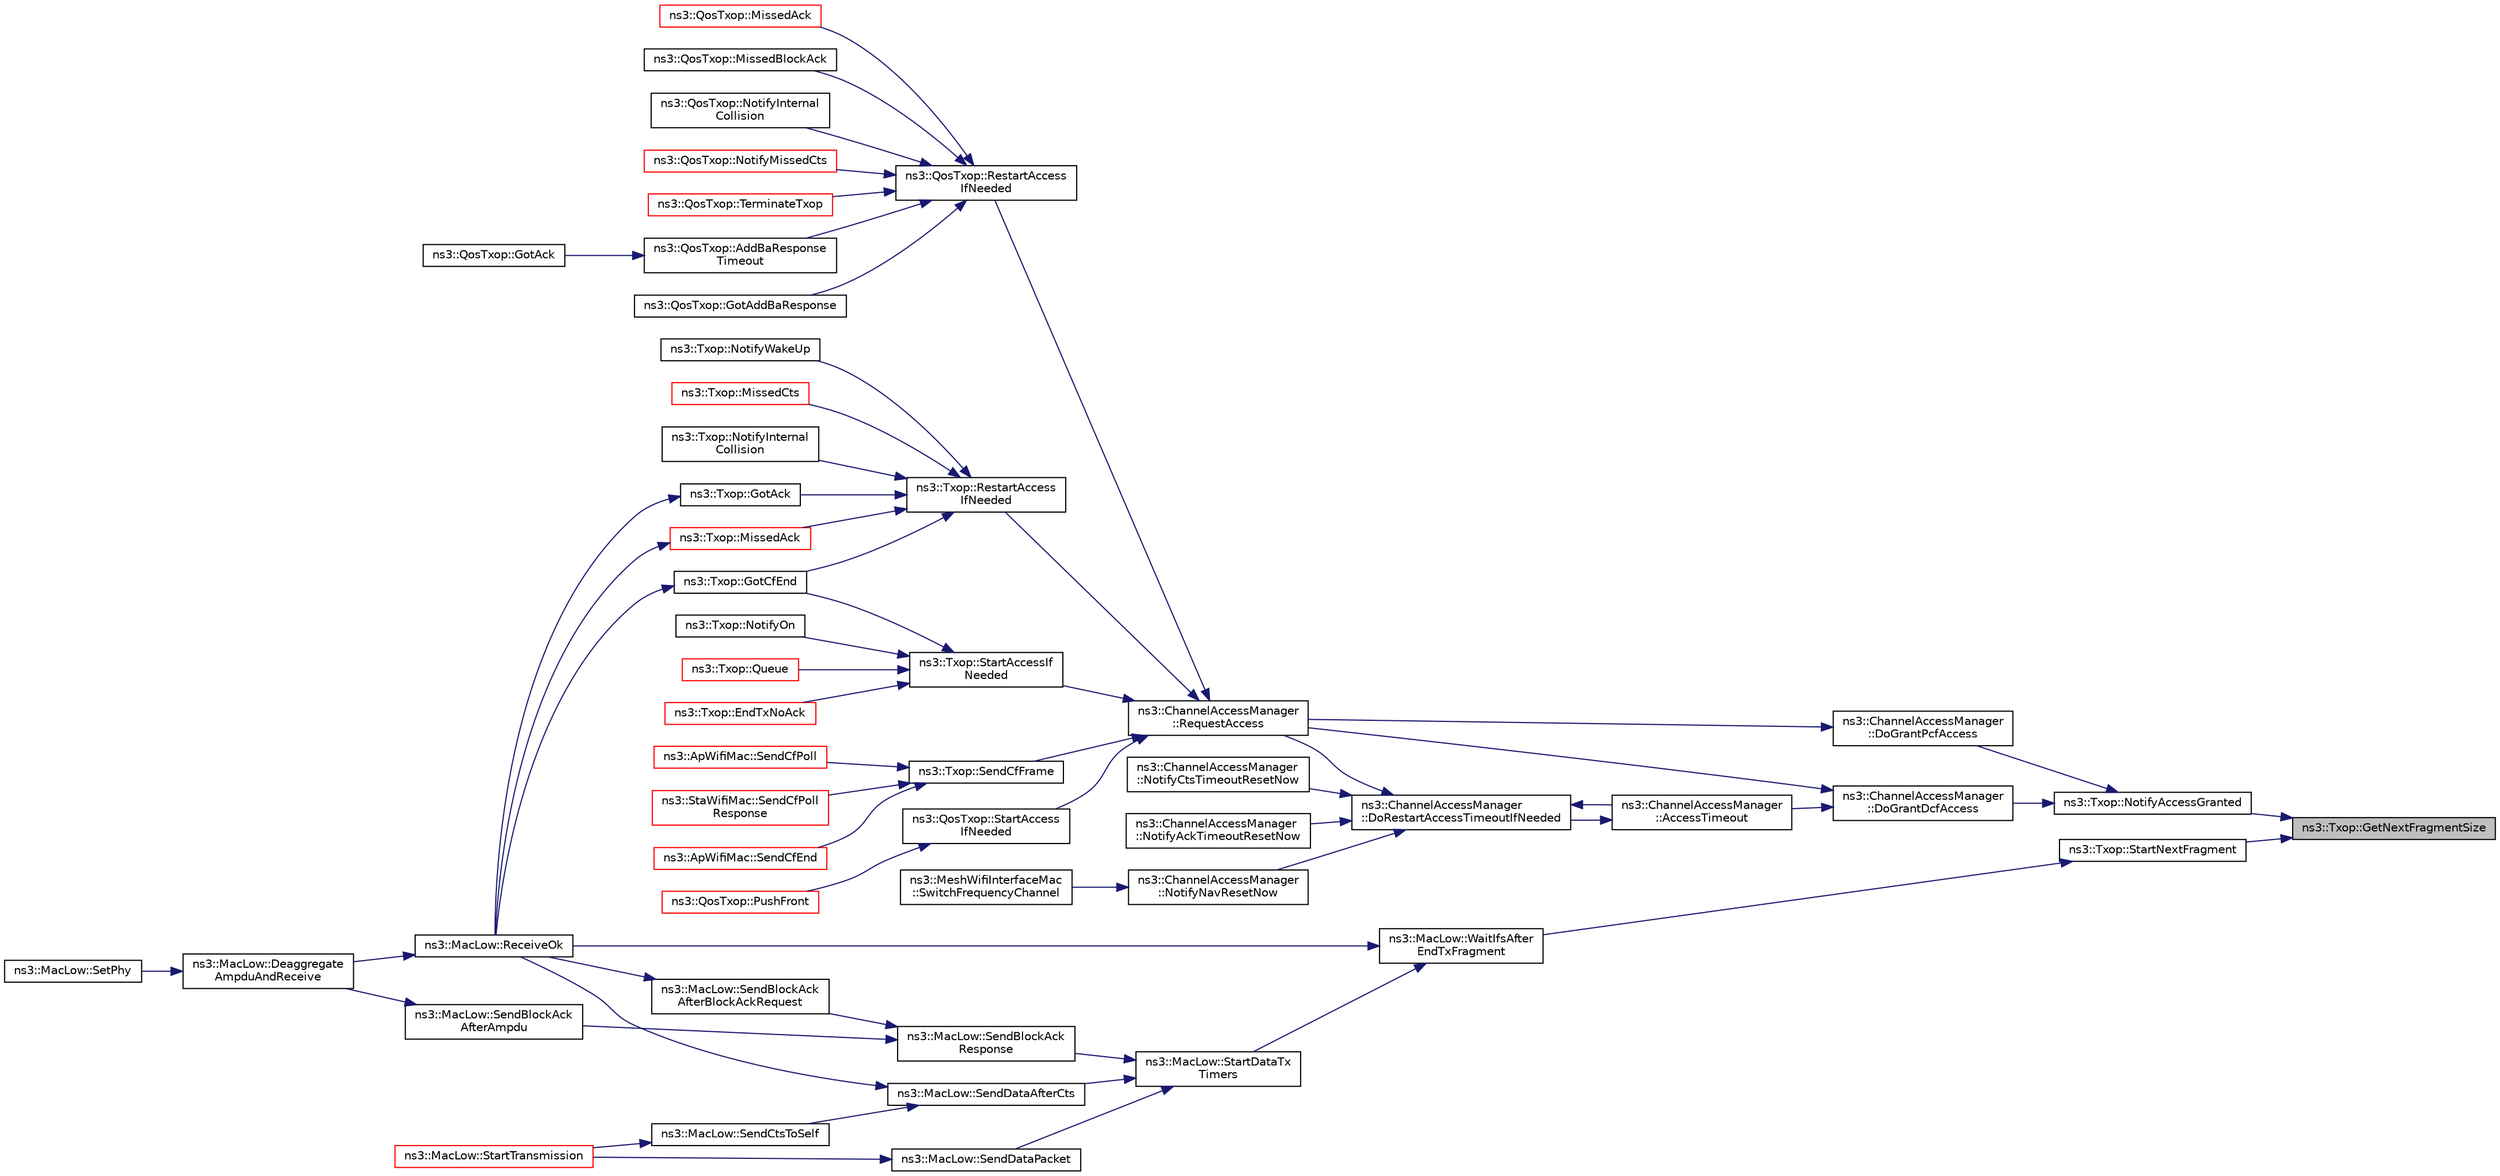 digraph "ns3::Txop::GetNextFragmentSize"
{
 // LATEX_PDF_SIZE
  edge [fontname="Helvetica",fontsize="10",labelfontname="Helvetica",labelfontsize="10"];
  node [fontname="Helvetica",fontsize="10",shape=record];
  rankdir="RL";
  Node1 [label="ns3::Txop::GetNextFragmentSize",height=0.2,width=0.4,color="black", fillcolor="grey75", style="filled", fontcolor="black",tooltip="Calculate the size of the next fragment."];
  Node1 -> Node2 [dir="back",color="midnightblue",fontsize="10",style="solid",fontname="Helvetica"];
  Node2 [label="ns3::Txop::NotifyAccessGranted",height=0.2,width=0.4,color="black", fillcolor="white", style="filled",URL="$classns3_1_1_txop.html#ad00c94d57c2d4df4ff1f0a8064805b65",tooltip="Notify the Txop that access has been granted."];
  Node2 -> Node3 [dir="back",color="midnightblue",fontsize="10",style="solid",fontname="Helvetica"];
  Node3 [label="ns3::ChannelAccessManager\l::DoGrantDcfAccess",height=0.2,width=0.4,color="black", fillcolor="white", style="filled",URL="$classns3_1_1_channel_access_manager.html#ab456b95950fd1381ed14c4f7289b997e",tooltip="Grant access to Txop using DCF/EDCF contention rules."];
  Node3 -> Node4 [dir="back",color="midnightblue",fontsize="10",style="solid",fontname="Helvetica"];
  Node4 [label="ns3::ChannelAccessManager\l::AccessTimeout",height=0.2,width=0.4,color="black", fillcolor="white", style="filled",URL="$classns3_1_1_channel_access_manager.html#a0b155956cb94bba762d15d54cc1fe7ca",tooltip="Called when access timeout should occur (e.g."];
  Node4 -> Node5 [dir="back",color="midnightblue",fontsize="10",style="solid",fontname="Helvetica"];
  Node5 [label="ns3::ChannelAccessManager\l::DoRestartAccessTimeoutIfNeeded",height=0.2,width=0.4,color="black", fillcolor="white", style="filled",URL="$classns3_1_1_channel_access_manager.html#a4197521f9ff8b1a70f837ed87e8737e3",tooltip=" "];
  Node5 -> Node4 [dir="back",color="midnightblue",fontsize="10",style="solid",fontname="Helvetica"];
  Node5 -> Node6 [dir="back",color="midnightblue",fontsize="10",style="solid",fontname="Helvetica"];
  Node6 [label="ns3::ChannelAccessManager\l::NotifyAckTimeoutResetNow",height=0.2,width=0.4,color="black", fillcolor="white", style="filled",URL="$classns3_1_1_channel_access_manager.html#ad6ada9e298f4ba088d5761960dad307b",tooltip="Notify that ack timer has reset."];
  Node5 -> Node7 [dir="back",color="midnightblue",fontsize="10",style="solid",fontname="Helvetica"];
  Node7 [label="ns3::ChannelAccessManager\l::NotifyCtsTimeoutResetNow",height=0.2,width=0.4,color="black", fillcolor="white", style="filled",URL="$classns3_1_1_channel_access_manager.html#a34d6b5afc6410e08275fa93817d00f25",tooltip="Notify that CTS timer has reset."];
  Node5 -> Node8 [dir="back",color="midnightblue",fontsize="10",style="solid",fontname="Helvetica"];
  Node8 [label="ns3::ChannelAccessManager\l::NotifyNavResetNow",height=0.2,width=0.4,color="black", fillcolor="white", style="filled",URL="$classns3_1_1_channel_access_manager.html#ad718d29686e51027419769b3735e5dd4",tooltip=" "];
  Node8 -> Node9 [dir="back",color="midnightblue",fontsize="10",style="solid",fontname="Helvetica"];
  Node9 [label="ns3::MeshWifiInterfaceMac\l::SwitchFrequencyChannel",height=0.2,width=0.4,color="black", fillcolor="white", style="filled",URL="$classns3_1_1_mesh_wifi_interface_mac.html#a2d850463970dd7f6d477dd0ecf615e2b",tooltip="Switch frequency channel."];
  Node5 -> Node10 [dir="back",color="midnightblue",fontsize="10",style="solid",fontname="Helvetica"];
  Node10 [label="ns3::ChannelAccessManager\l::RequestAccess",height=0.2,width=0.4,color="black", fillcolor="white", style="filled",URL="$classns3_1_1_channel_access_manager.html#abb772d23a9ee81e9b6ce46b3aefc67a8",tooltip=" "];
  Node10 -> Node11 [dir="back",color="midnightblue",fontsize="10",style="solid",fontname="Helvetica"];
  Node11 [label="ns3::QosTxop::RestartAccess\lIfNeeded",height=0.2,width=0.4,color="black", fillcolor="white", style="filled",URL="$classns3_1_1_qos_txop.html#a3d5d94d486873862978c1fde6e295422",tooltip="Restart access request if needed."];
  Node11 -> Node12 [dir="back",color="midnightblue",fontsize="10",style="solid",fontname="Helvetica"];
  Node12 [label="ns3::QosTxop::AddBaResponse\lTimeout",height=0.2,width=0.4,color="black", fillcolor="white", style="filled",URL="$classns3_1_1_qos_txop.html#a30f5c2af1b50e6ee48771de46cd8033f",tooltip="Callback when ADDBA response is not received after timeout."];
  Node12 -> Node13 [dir="back",color="midnightblue",fontsize="10",style="solid",fontname="Helvetica"];
  Node13 [label="ns3::QosTxop::GotAck",height=0.2,width=0.4,color="black", fillcolor="white", style="filled",URL="$classns3_1_1_qos_txop.html#ac8fc9fff319b72efa72d3c984c8ed37f",tooltip="Event handler when an Ack is received."];
  Node11 -> Node14 [dir="back",color="midnightblue",fontsize="10",style="solid",fontname="Helvetica"];
  Node14 [label="ns3::QosTxop::GotAddBaResponse",height=0.2,width=0.4,color="black", fillcolor="white", style="filled",URL="$classns3_1_1_qos_txop.html#ac9eb0a34c5182eecd976e4b0b6b69c2f",tooltip="Event handler when an ADDBA response is received."];
  Node11 -> Node15 [dir="back",color="midnightblue",fontsize="10",style="solid",fontname="Helvetica"];
  Node15 [label="ns3::QosTxop::MissedAck",height=0.2,width=0.4,color="red", fillcolor="white", style="filled",URL="$classns3_1_1_qos_txop.html#aefd7967703c6f16501599e943f94298b",tooltip="Event handler when an Ack is missed."];
  Node11 -> Node17 [dir="back",color="midnightblue",fontsize="10",style="solid",fontname="Helvetica"];
  Node17 [label="ns3::QosTxop::MissedBlockAck",height=0.2,width=0.4,color="black", fillcolor="white", style="filled",URL="$classns3_1_1_qos_txop.html#a53f04ba906e1b7c99f35eafbb11d4479",tooltip="Event handler when a BlockAck timeout has occurred."];
  Node11 -> Node18 [dir="back",color="midnightblue",fontsize="10",style="solid",fontname="Helvetica"];
  Node18 [label="ns3::QosTxop::NotifyInternal\lCollision",height=0.2,width=0.4,color="black", fillcolor="white", style="filled",URL="$classns3_1_1_qos_txop.html#a89bd16f2271d51bb1ddafb339b07f54a",tooltip="Notify the Txop that internal collision has occurred."];
  Node11 -> Node19 [dir="back",color="midnightblue",fontsize="10",style="solid",fontname="Helvetica"];
  Node19 [label="ns3::QosTxop::NotifyMissedCts",height=0.2,width=0.4,color="red", fillcolor="white", style="filled",URL="$classns3_1_1_qos_txop.html#a0b82aec30711d3b4fb94d164388ecf9c",tooltip="Event handler when a CTS timeout has occurred."];
  Node11 -> Node27 [dir="back",color="midnightblue",fontsize="10",style="solid",fontname="Helvetica"];
  Node27 [label="ns3::QosTxop::TerminateTxop",height=0.2,width=0.4,color="red", fillcolor="white", style="filled",URL="$classns3_1_1_qos_txop.html#a376a2de891a03e243c56c6af5544c6ae",tooltip="Update backoff and restart access if needed."];
  Node10 -> Node30 [dir="back",color="midnightblue",fontsize="10",style="solid",fontname="Helvetica"];
  Node30 [label="ns3::Txop::RestartAccess\lIfNeeded",height=0.2,width=0.4,color="black", fillcolor="white", style="filled",URL="$classns3_1_1_txop.html#a734dc1c8f48818cb6896f9d7cbe90160",tooltip="Restart access request if needed."];
  Node30 -> Node31 [dir="back",color="midnightblue",fontsize="10",style="solid",fontname="Helvetica"];
  Node31 [label="ns3::Txop::GotAck",height=0.2,width=0.4,color="black", fillcolor="white", style="filled",URL="$classns3_1_1_txop.html#acd1bb8b45e7a39cfc7e1e710dc514b3e",tooltip="Event handler when an Ack is received."];
  Node31 -> Node32 [dir="back",color="midnightblue",fontsize="10",style="solid",fontname="Helvetica"];
  Node32 [label="ns3::MacLow::ReceiveOk",height=0.2,width=0.4,color="black", fillcolor="white", style="filled",URL="$classns3_1_1_mac_low.html#a2fffa82ad11ebe0e113232813a816eff",tooltip=" "];
  Node32 -> Node33 [dir="back",color="midnightblue",fontsize="10",style="solid",fontname="Helvetica"];
  Node33 [label="ns3::MacLow::Deaggregate\lAmpduAndReceive",height=0.2,width=0.4,color="black", fillcolor="white", style="filled",URL="$classns3_1_1_mac_low.html#abac7baed9f0aaeb684e84f44819bce30",tooltip=" "];
  Node33 -> Node23 [dir="back",color="midnightblue",fontsize="10",style="solid",fontname="Helvetica"];
  Node23 [label="ns3::MacLow::SetPhy",height=0.2,width=0.4,color="black", fillcolor="white", style="filled",URL="$classns3_1_1_mac_low.html#abbd1aac31c7ed79f717b9c92cb664608",tooltip="Set up WifiPhy associated with this MacLow."];
  Node30 -> Node34 [dir="back",color="midnightblue",fontsize="10",style="solid",fontname="Helvetica"];
  Node34 [label="ns3::Txop::GotCfEnd",height=0.2,width=0.4,color="black", fillcolor="white", style="filled",URL="$classns3_1_1_txop.html#a1b21acbf674cd1a9f56c0b8d79454d26",tooltip="Event handler when a CF-END frame is received."];
  Node34 -> Node32 [dir="back",color="midnightblue",fontsize="10",style="solid",fontname="Helvetica"];
  Node30 -> Node35 [dir="back",color="midnightblue",fontsize="10",style="solid",fontname="Helvetica"];
  Node35 [label="ns3::Txop::MissedAck",height=0.2,width=0.4,color="red", fillcolor="white", style="filled",URL="$classns3_1_1_txop.html#a76ed6b61366d7c6797a6910d8ad4eaa5",tooltip="Event handler when an Ack is missed."];
  Node35 -> Node32 [dir="back",color="midnightblue",fontsize="10",style="solid",fontname="Helvetica"];
  Node30 -> Node45 [dir="back",color="midnightblue",fontsize="10",style="solid",fontname="Helvetica"];
  Node45 [label="ns3::Txop::MissedCts",height=0.2,width=0.4,color="red", fillcolor="white", style="filled",URL="$classns3_1_1_txop.html#ae969e1203237fc063ed27d2a23a1e773",tooltip="Event handler when a CTS timeout has occurred."];
  Node30 -> Node46 [dir="back",color="midnightblue",fontsize="10",style="solid",fontname="Helvetica"];
  Node46 [label="ns3::Txop::NotifyInternal\lCollision",height=0.2,width=0.4,color="black", fillcolor="white", style="filled",URL="$classns3_1_1_txop.html#a5f57aacdbc9384e3afc186af80fb4e4b",tooltip="Notify the Txop that internal collision has occurred."];
  Node30 -> Node47 [dir="back",color="midnightblue",fontsize="10",style="solid",fontname="Helvetica"];
  Node47 [label="ns3::Txop::NotifyWakeUp",height=0.2,width=0.4,color="black", fillcolor="white", style="filled",URL="$classns3_1_1_txop.html#ad45de332e5e3d828339f546e1be68018",tooltip="When wake up operation occurs, channel access will be restarted."];
  Node10 -> Node48 [dir="back",color="midnightblue",fontsize="10",style="solid",fontname="Helvetica"];
  Node48 [label="ns3::Txop::SendCfFrame",height=0.2,width=0.4,color="black", fillcolor="white", style="filled",URL="$classns3_1_1_txop.html#a9bd5d9353a092b4cfe7896451fb768d6",tooltip="Sends CF frame to STA with address addr."];
  Node48 -> Node49 [dir="back",color="midnightblue",fontsize="10",style="solid",fontname="Helvetica"];
  Node49 [label="ns3::ApWifiMac::SendCfEnd",height=0.2,width=0.4,color="red", fillcolor="white", style="filled",URL="$classns3_1_1_ap_wifi_mac.html#af00f4ecc30b8f864b9fd3ffc88e1694a",tooltip="Send a CF-End packet."];
  Node48 -> Node54 [dir="back",color="midnightblue",fontsize="10",style="solid",fontname="Helvetica"];
  Node54 [label="ns3::ApWifiMac::SendCfPoll",height=0.2,width=0.4,color="red", fillcolor="white", style="filled",URL="$classns3_1_1_ap_wifi_mac.html#a221026de06881ae5e6708884ca77ebcd",tooltip="Send a CF-Poll packet to the next polling STA."];
  Node48 -> Node55 [dir="back",color="midnightblue",fontsize="10",style="solid",fontname="Helvetica"];
  Node55 [label="ns3::StaWifiMac::SendCfPoll\lResponse",height=0.2,width=0.4,color="red", fillcolor="white", style="filled",URL="$classns3_1_1_sta_wifi_mac.html#a8592d07158ef04a73d9bfd8e655d04f3",tooltip="Forward a CF-Poll response packet to the CFP queue."];
  Node10 -> Node57 [dir="back",color="midnightblue",fontsize="10",style="solid",fontname="Helvetica"];
  Node57 [label="ns3::QosTxop::StartAccess\lIfNeeded",height=0.2,width=0.4,color="black", fillcolor="white", style="filled",URL="$classns3_1_1_qos_txop.html#a31afaa3f2374697d39987905d5127868",tooltip="Request access from Txop if needed."];
  Node57 -> Node58 [dir="back",color="midnightblue",fontsize="10",style="solid",fontname="Helvetica"];
  Node58 [label="ns3::QosTxop::PushFront",height=0.2,width=0.4,color="red", fillcolor="white", style="filled",URL="$classns3_1_1_qos_txop.html#a9fc6dae18ae52d714c301e586afa1220",tooltip=" "];
  Node10 -> Node65 [dir="back",color="midnightblue",fontsize="10",style="solid",fontname="Helvetica"];
  Node65 [label="ns3::Txop::StartAccessIf\lNeeded",height=0.2,width=0.4,color="black", fillcolor="white", style="filled",URL="$classns3_1_1_txop.html#afd99f40351a5b67181f14008d0751075",tooltip="Request access from Txop if needed."];
  Node65 -> Node66 [dir="back",color="midnightblue",fontsize="10",style="solid",fontname="Helvetica"];
  Node66 [label="ns3::Txop::EndTxNoAck",height=0.2,width=0.4,color="red", fillcolor="white", style="filled",URL="$classns3_1_1_txop.html#a21fbf608df4c1b90a2004e916c0665e5",tooltip="Event handler when a transmission that does not require an Ack has completed."];
  Node65 -> Node34 [dir="back",color="midnightblue",fontsize="10",style="solid",fontname="Helvetica"];
  Node65 -> Node68 [dir="back",color="midnightblue",fontsize="10",style="solid",fontname="Helvetica"];
  Node68 [label="ns3::Txop::NotifyOn",height=0.2,width=0.4,color="black", fillcolor="white", style="filled",URL="$classns3_1_1_txop.html#a6d5234506eb769756cfe98e3307a278f",tooltip="When on operation occurs, channel access will be started."];
  Node65 -> Node69 [dir="back",color="midnightblue",fontsize="10",style="solid",fontname="Helvetica"];
  Node69 [label="ns3::Txop::Queue",height=0.2,width=0.4,color="red", fillcolor="white", style="filled",URL="$classns3_1_1_txop.html#ae0a0bbafaed367559bce8c10c184666f",tooltip=" "];
  Node3 -> Node10 [dir="back",color="midnightblue",fontsize="10",style="solid",fontname="Helvetica"];
  Node2 -> Node102 [dir="back",color="midnightblue",fontsize="10",style="solid",fontname="Helvetica"];
  Node102 [label="ns3::ChannelAccessManager\l::DoGrantPcfAccess",height=0.2,width=0.4,color="black", fillcolor="white", style="filled",URL="$classns3_1_1_channel_access_manager.html#a1b41fbd994b39f8514c4ecfd479c3340",tooltip="Grant access to Txop using PCF preemption."];
  Node102 -> Node10 [dir="back",color="midnightblue",fontsize="10",style="solid",fontname="Helvetica"];
  Node1 -> Node103 [dir="back",color="midnightblue",fontsize="10",style="solid",fontname="Helvetica"];
  Node103 [label="ns3::Txop::StartNextFragment",height=0.2,width=0.4,color="black", fillcolor="white", style="filled",URL="$classns3_1_1_txop.html#aecada58e9b31c3e42f143978567acac8",tooltip="Start transmission for the next fragment."];
  Node103 -> Node104 [dir="back",color="midnightblue",fontsize="10",style="solid",fontname="Helvetica"];
  Node104 [label="ns3::MacLow::WaitIfsAfter\lEndTxFragment",height=0.2,width=0.4,color="black", fillcolor="white", style="filled",URL="$classns3_1_1_mac_low.html#a3087bf08c1005df5654ede7311173e4f",tooltip="Event handler that is usually scheduled to fired at the appropriate time after completing transmissio..."];
  Node104 -> Node32 [dir="back",color="midnightblue",fontsize="10",style="solid",fontname="Helvetica"];
  Node104 -> Node37 [dir="back",color="midnightblue",fontsize="10",style="solid",fontname="Helvetica"];
  Node37 [label="ns3::MacLow::StartDataTx\lTimers",height=0.2,width=0.4,color="black", fillcolor="white", style="filled",URL="$classns3_1_1_mac_low.html#ae7e8072b7d1f8b775000f6f07ee5a3c1",tooltip="Start a Data timer by scheduling appropriate Ack timeout."];
  Node37 -> Node38 [dir="back",color="midnightblue",fontsize="10",style="solid",fontname="Helvetica"];
  Node38 [label="ns3::MacLow::SendBlockAck\lResponse",height=0.2,width=0.4,color="black", fillcolor="white", style="filled",URL="$classns3_1_1_mac_low.html#a85c374be43ba3bd52fd1ad6efdfef6c6",tooltip="This method creates BlockAck frame with header equals to blockAck and start its transmission."];
  Node38 -> Node39 [dir="back",color="midnightblue",fontsize="10",style="solid",fontname="Helvetica"];
  Node39 [label="ns3::MacLow::SendBlockAck\lAfterAmpdu",height=0.2,width=0.4,color="black", fillcolor="white", style="filled",URL="$classns3_1_1_mac_low.html#af6e2acc771d188c0959871f142912296",tooltip="Invoked after an A-MPDU has been received."];
  Node39 -> Node33 [dir="back",color="midnightblue",fontsize="10",style="solid",fontname="Helvetica"];
  Node38 -> Node40 [dir="back",color="midnightblue",fontsize="10",style="solid",fontname="Helvetica"];
  Node40 [label="ns3::MacLow::SendBlockAck\lAfterBlockAckRequest",height=0.2,width=0.4,color="black", fillcolor="white", style="filled",URL="$classns3_1_1_mac_low.html#a84b96c0cc6f32fca28576ec4df6a0853",tooltip="Invoked after that a BlockAckRequest has been received."];
  Node40 -> Node32 [dir="back",color="midnightblue",fontsize="10",style="solid",fontname="Helvetica"];
  Node37 -> Node41 [dir="back",color="midnightblue",fontsize="10",style="solid",fontname="Helvetica"];
  Node41 [label="ns3::MacLow::SendDataAfterCts",height=0.2,width=0.4,color="black", fillcolor="white", style="filled",URL="$classns3_1_1_mac_low.html#a68c30ffb5ff64c0fa1defcfe6d751907",tooltip="Send Data after receiving CTS."];
  Node41 -> Node32 [dir="back",color="midnightblue",fontsize="10",style="solid",fontname="Helvetica"];
  Node41 -> Node42 [dir="back",color="midnightblue",fontsize="10",style="solid",fontname="Helvetica"];
  Node42 [label="ns3::MacLow::SendCtsToSelf",height=0.2,width=0.4,color="black", fillcolor="white", style="filled",URL="$classns3_1_1_mac_low.html#a209c346576d367ef16cfa1cfdefff909",tooltip="Send CTS for a CTS-to-self mechanism."];
  Node42 -> Node25 [dir="back",color="midnightblue",fontsize="10",style="solid",fontname="Helvetica"];
  Node25 [label="ns3::MacLow::StartTransmission",height=0.2,width=0.4,color="red", fillcolor="white", style="filled",URL="$classns3_1_1_mac_low.html#aa477261c5209c13c66af9e2ae78b07e5",tooltip=" "];
  Node37 -> Node43 [dir="back",color="midnightblue",fontsize="10",style="solid",fontname="Helvetica"];
  Node43 [label="ns3::MacLow::SendDataPacket",height=0.2,width=0.4,color="black", fillcolor="white", style="filled",URL="$classns3_1_1_mac_low.html#ab177d7c7ba53c56f91612114412914bf",tooltip="Send Data packet, which can be Data-Ack or RTS-CTS-Data-Ack transaction."];
  Node43 -> Node25 [dir="back",color="midnightblue",fontsize="10",style="solid",fontname="Helvetica"];
}
